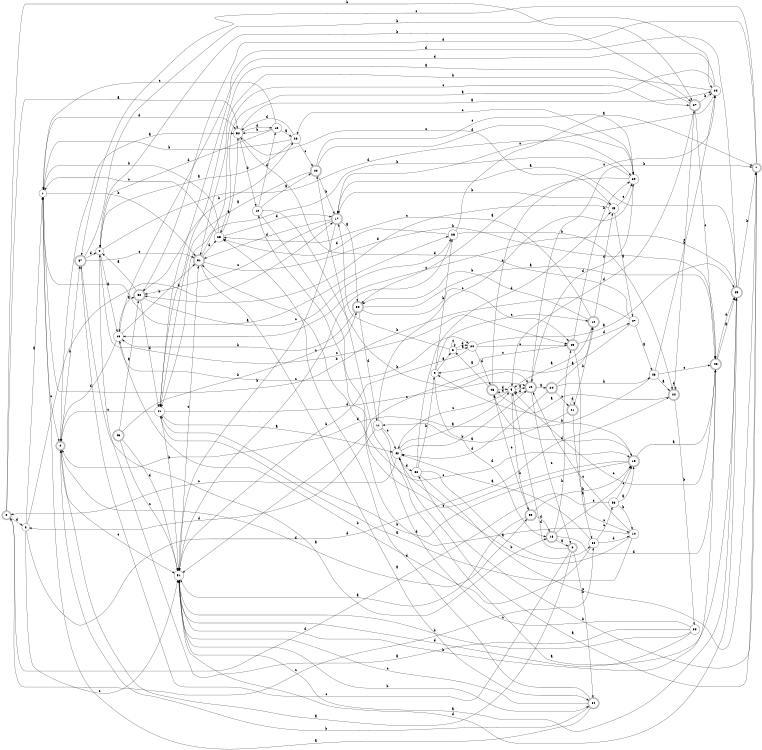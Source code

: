 digraph n43_8 {
__start0 [label="" shape="none"];

rankdir=LR;
size="8,5";

s0 [style="rounded,filled", color="black", fillcolor="white" shape="doublecircle", label="0"];
s1 [style="filled", color="black", fillcolor="white" shape="circle", label="1"];
s2 [style="rounded,filled", color="black", fillcolor="white" shape="doublecircle", label="2"];
s3 [style="filled", color="black", fillcolor="white" shape="circle", label="3"];
s4 [style="filled", color="black", fillcolor="white" shape="circle", label="4"];
s5 [style="filled", color="black", fillcolor="white" shape="circle", label="5"];
s6 [style="rounded,filled", color="black", fillcolor="white" shape="doublecircle", label="6"];
s7 [style="rounded,filled", color="black", fillcolor="white" shape="doublecircle", label="7"];
s8 [style="filled", color="black", fillcolor="white" shape="circle", label="8"];
s9 [style="filled", color="black", fillcolor="white" shape="circle", label="9"];
s10 [style="filled", color="black", fillcolor="white" shape="circle", label="10"];
s11 [style="filled", color="black", fillcolor="white" shape="circle", label="11"];
s12 [style="rounded,filled", color="black", fillcolor="white" shape="doublecircle", label="12"];
s13 [style="filled", color="black", fillcolor="white" shape="circle", label="13"];
s14 [style="filled", color="black", fillcolor="white" shape="circle", label="14"];
s15 [style="rounded,filled", color="black", fillcolor="white" shape="doublecircle", label="15"];
s16 [style="filled", color="black", fillcolor="white" shape="circle", label="16"];
s17 [style="rounded,filled", color="black", fillcolor="white" shape="doublecircle", label="17"];
s18 [style="rounded,filled", color="black", fillcolor="white" shape="doublecircle", label="18"];
s19 [style="rounded,filled", color="black", fillcolor="white" shape="doublecircle", label="19"];
s20 [style="filled", color="black", fillcolor="white" shape="circle", label="20"];
s21 [style="rounded,filled", color="black", fillcolor="white" shape="doublecircle", label="21"];
s22 [style="filled", color="black", fillcolor="white" shape="circle", label="22"];
s23 [style="filled", color="black", fillcolor="white" shape="circle", label="23"];
s24 [style="rounded,filled", color="black", fillcolor="white" shape="doublecircle", label="24"];
s25 [style="filled", color="black", fillcolor="white" shape="circle", label="25"];
s26 [style="filled", color="black", fillcolor="white" shape="circle", label="26"];
s27 [style="rounded,filled", color="black", fillcolor="white" shape="doublecircle", label="27"];
s28 [style="filled", color="black", fillcolor="white" shape="circle", label="28"];
s29 [style="filled", color="black", fillcolor="white" shape="circle", label="29"];
s30 [style="rounded,filled", color="black", fillcolor="white" shape="doublecircle", label="30"];
s31 [style="rounded,filled", color="black", fillcolor="white" shape="doublecircle", label="31"];
s32 [style="filled", color="black", fillcolor="white" shape="circle", label="32"];
s33 [style="filled", color="black", fillcolor="white" shape="circle", label="33"];
s34 [style="rounded,filled", color="black", fillcolor="white" shape="doublecircle", label="34"];
s35 [style="rounded,filled", color="black", fillcolor="white" shape="doublecircle", label="35"];
s36 [style="filled", color="black", fillcolor="white" shape="circle", label="36"];
s37 [style="rounded,filled", color="black", fillcolor="white" shape="doublecircle", label="37"];
s38 [style="filled", color="black", fillcolor="white" shape="circle", label="38"];
s39 [style="rounded,filled", color="black", fillcolor="white" shape="doublecircle", label="39"];
s40 [style="rounded,filled", color="black", fillcolor="white" shape="doublecircle", label="40"];
s41 [style="filled", color="black", fillcolor="white" shape="circle", label="41"];
s42 [style="filled", color="black", fillcolor="white" shape="circle", label="42"];
s43 [style="rounded,filled", color="black", fillcolor="white" shape="doublecircle", label="43"];
s44 [style="rounded,filled", color="black", fillcolor="white" shape="doublecircle", label="44"];
s45 [style="filled", color="black", fillcolor="white" shape="circle", label="45"];
s46 [style="rounded,filled", color="black", fillcolor="white" shape="doublecircle", label="46"];
s47 [style="filled", color="black", fillcolor="white" shape="circle", label="47"];
s48 [style="rounded,filled", color="black", fillcolor="white" shape="doublecircle", label="48"];
s49 [style="rounded,filled", color="black", fillcolor="white" shape="doublecircle", label="49"];
s50 [style="rounded,filled", color="black", fillcolor="white" shape="doublecircle", label="50"];
s51 [style="filled", color="black", fillcolor="white" shape="circle", label="51"];
s52 [style="filled", color="black", fillcolor="white" shape="circle", label="52"];
s0 -> s52 [label="a"];
s0 -> s27 [label="b"];
s0 -> s38 [label="c"];
s0 -> s8 [label="d"];
s1 -> s26 [label="a"];
s1 -> s31 [label="b"];
s1 -> s2 [label="c"];
s1 -> s52 [label="d"];
s2 -> s52 [label="a"];
s2 -> s37 [label="b"];
s2 -> s51 [label="c"];
s2 -> s39 [label="d"];
s3 -> s20 [label="a"];
s3 -> s17 [label="b"];
s3 -> s3 [label="c"];
s3 -> s20 [label="d"];
s4 -> s16 [label="a"];
s4 -> s27 [label="b"];
s4 -> s49 [label="c"];
s4 -> s29 [label="d"];
s5 -> s19 [label="a"];
s5 -> s39 [label="b"];
s5 -> s42 [label="c"];
s5 -> s46 [label="d"];
s6 -> s2 [label="a"];
s6 -> s34 [label="b"];
s6 -> s37 [label="c"];
s6 -> s5 [label="d"];
s7 -> s42 [label="a"];
s7 -> s32 [label="b"];
s7 -> s37 [label="c"];
s7 -> s50 [label="d"];
s8 -> s1 [label="a"];
s8 -> s17 [label="b"];
s8 -> s51 [label="c"];
s8 -> s44 [label="d"];
s9 -> s3 [label="a"];
s9 -> s26 [label="b"];
s9 -> s12 [label="c"];
s9 -> s18 [label="d"];
s10 -> s40 [label="a"];
s10 -> s19 [label="b"];
s10 -> s15 [label="c"];
s10 -> s13 [label="d"];
s11 -> s35 [label="a"];
s11 -> s29 [label="b"];
s11 -> s42 [label="c"];
s11 -> s8 [label="d"];
s12 -> s5 [label="a"];
s12 -> s30 [label="b"];
s12 -> s25 [label="c"];
s12 -> s45 [label="d"];
s13 -> s23 [label="a"];
s13 -> s52 [label="b"];
s13 -> s1 [label="c"];
s13 -> s4 [label="d"];
s14 -> s41 [label="a"];
s14 -> s42 [label="b"];
s14 -> s19 [label="c"];
s14 -> s31 [label="d"];
s15 -> s48 [label="a"];
s15 -> s41 [label="b"];
s15 -> s10 [label="c"];
s15 -> s46 [label="d"];
s16 -> s50 [label="a"];
s16 -> s31 [label="b"];
s16 -> s20 [label="c"];
s16 -> s2 [label="d"];
s17 -> s30 [label="a"];
s17 -> s51 [label="b"];
s17 -> s50 [label="c"];
s17 -> s31 [label="d"];
s18 -> s6 [label="a"];
s18 -> s49 [label="b"];
s18 -> s15 [label="c"];
s18 -> s48 [label="d"];
s19 -> s24 [label="a"];
s19 -> s7 [label="b"];
s19 -> s6 [label="c"];
s19 -> s5 [label="d"];
s20 -> s35 [label="a"];
s20 -> s51 [label="b"];
s20 -> s49 [label="c"];
s20 -> s46 [label="d"];
s21 -> s11 [label="a"];
s21 -> s12 [label="b"];
s21 -> s14 [label="c"];
s21 -> s21 [label="d"];
s22 -> s25 [label="a"];
s22 -> s31 [label="b"];
s22 -> s17 [label="c"];
s22 -> s41 [label="d"];
s23 -> s4 [label="a"];
s23 -> s1 [label="b"];
s23 -> s40 [label="c"];
s23 -> s52 [label="d"];
s24 -> s12 [label="a"];
s24 -> s28 [label="b"];
s24 -> s21 [label="c"];
s24 -> s42 [label="d"];
s25 -> s52 [label="a"];
s25 -> s1 [label="b"];
s25 -> s1 [label="c"];
s25 -> s17 [label="d"];
s26 -> s7 [label="a"];
s26 -> s44 [label="b"];
s26 -> s51 [label="c"];
s26 -> s25 [label="d"];
s27 -> s41 [label="a"];
s27 -> s22 [label="b"];
s27 -> s48 [label="c"];
s27 -> s5 [label="d"];
s28 -> s44 [label="a"];
s28 -> s22 [label="b"];
s28 -> s48 [label="c"];
s28 -> s2 [label="d"];
s29 -> s30 [label="a"];
s29 -> s41 [label="b"];
s29 -> s23 [label="c"];
s29 -> s19 [label="d"];
s30 -> s48 [label="a"];
s30 -> s16 [label="b"];
s30 -> s49 [label="c"];
s30 -> s11 [label="d"];
s31 -> s34 [label="a"];
s31 -> s48 [label="b"];
s31 -> s27 [label="c"];
s31 -> s25 [label="d"];
s32 -> s38 [label="a"];
s32 -> s9 [label="b"];
s32 -> s7 [label="c"];
s32 -> s45 [label="d"];
s33 -> s4 [label="a"];
s33 -> s51 [label="b"];
s33 -> s40 [label="c"];
s33 -> s51 [label="d"];
s34 -> s1 [label="a"];
s34 -> s2 [label="b"];
s34 -> s51 [label="c"];
s34 -> s25 [label="d"];
s35 -> s17 [label="a"];
s35 -> s7 [label="b"];
s35 -> s16 [label="c"];
s35 -> s16 [label="d"];
s36 -> s15 [label="a"];
s36 -> s14 [label="b"];
s36 -> s15 [label="c"];
s36 -> s0 [label="d"];
s37 -> s18 [label="a"];
s37 -> s22 [label="b"];
s37 -> s31 [label="c"];
s37 -> s4 [label="d"];
s38 -> s42 [label="a"];
s38 -> s16 [label="b"];
s38 -> s36 [label="c"];
s38 -> s14 [label="d"];
s39 -> s51 [label="a"];
s39 -> s15 [label="b"];
s39 -> s46 [label="c"];
s39 -> s18 [label="d"];
s40 -> s41 [label="a"];
s40 -> s17 [label="b"];
s40 -> s29 [label="c"];
s40 -> s29 [label="d"];
s41 -> s42 [label="a"];
s41 -> s51 [label="b"];
s41 -> s2 [label="c"];
s41 -> s19 [label="d"];
s42 -> s5 [label="a"];
s42 -> s19 [label="b"];
s42 -> s0 [label="c"];
s42 -> s32 [label="d"];
s43 -> s50 [label="a"];
s43 -> s30 [label="b"];
s43 -> s51 [label="c"];
s43 -> s51 [label="d"];
s44 -> s9 [label="a"];
s44 -> s33 [label="b"];
s44 -> s27 [label="c"];
s44 -> s44 [label="d"];
s45 -> s47 [label="a"];
s45 -> s17 [label="b"];
s45 -> s29 [label="c"];
s45 -> s50 [label="d"];
s46 -> s3 [label="a"];
s46 -> s15 [label="b"];
s46 -> s22 [label="c"];
s46 -> s5 [label="d"];
s47 -> s28 [label="a"];
s47 -> s1 [label="b"];
s47 -> s51 [label="c"];
s47 -> s52 [label="d"];
s48 -> s35 [label="a"];
s48 -> s51 [label="b"];
s48 -> s5 [label="c"];
s48 -> s35 [label="d"];
s49 -> s38 [label="a"];
s49 -> s29 [label="b"];
s49 -> s9 [label="c"];
s49 -> s47 [label="d"];
s50 -> s4 [label="a"];
s50 -> s23 [label="b"];
s50 -> s26 [label="c"];
s50 -> s41 [label="d"];
s51 -> s35 [label="a"];
s51 -> s34 [label="b"];
s51 -> s31 [label="c"];
s51 -> s35 [label="d"];
s52 -> s22 [label="a"];
s52 -> s10 [label="b"];
s52 -> s45 [label="c"];
s52 -> s13 [label="d"];

}